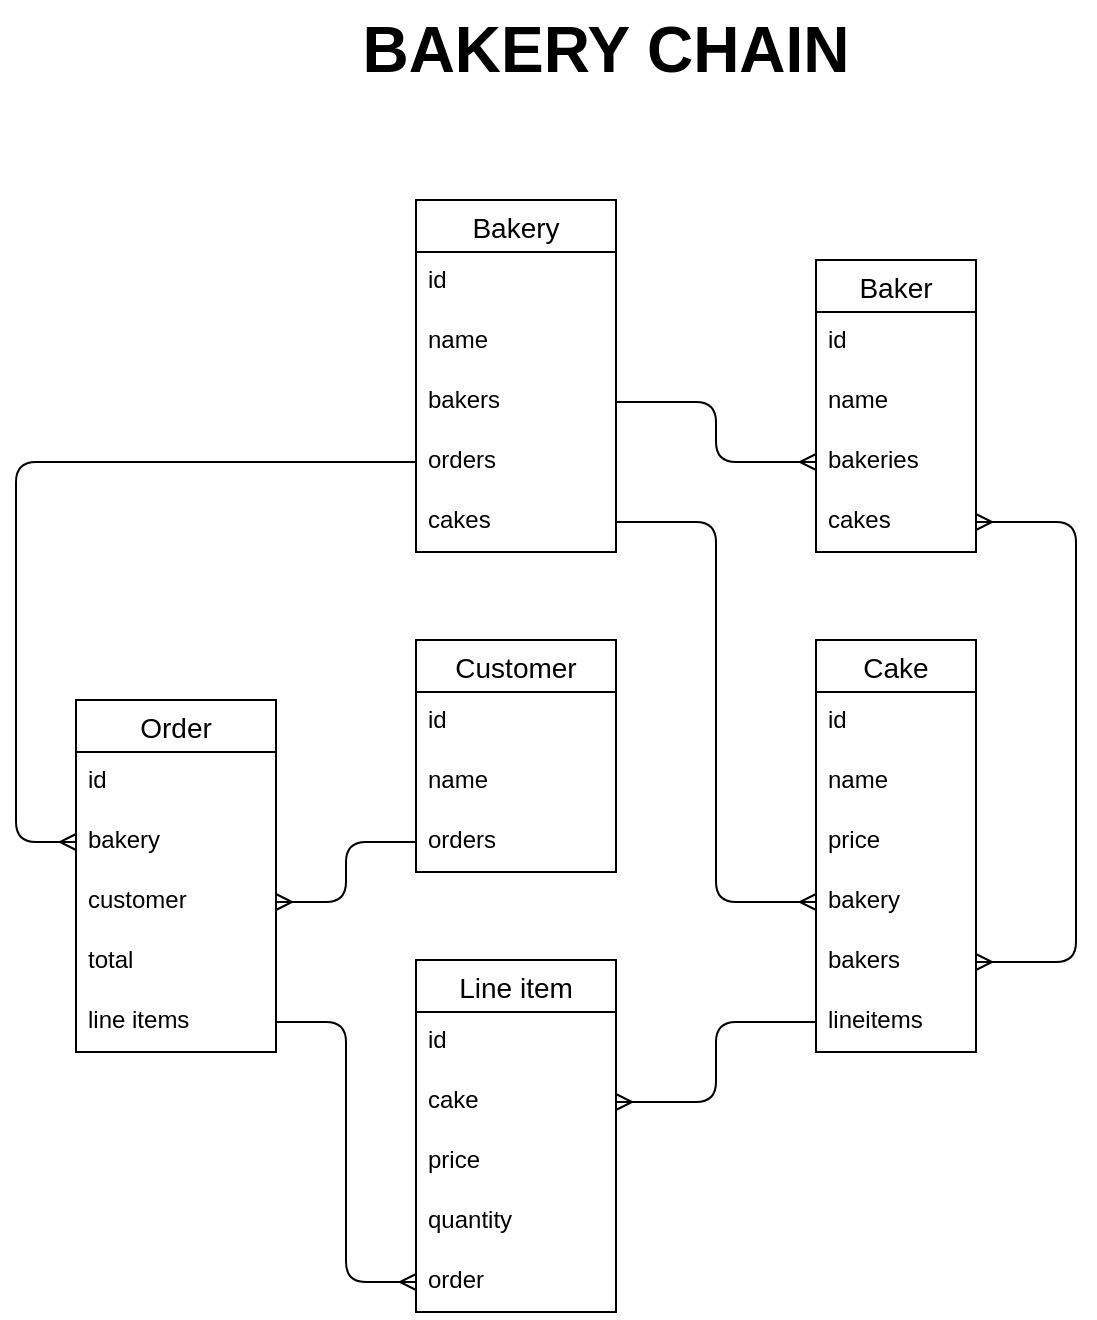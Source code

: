 <mxfile version="14.6.13" type="device"><diagram id="R2lEEEUBdFMjLlhIrx00" name="Page-1"><mxGraphModel dx="1106" dy="2080" grid="1" gridSize="10" guides="1" tooltips="1" connect="1" arrows="1" fold="1" page="1" pageScale="1" pageWidth="850" pageHeight="1100" math="0" shadow="0" extFonts="Permanent Marker^https://fonts.googleapis.com/css?family=Permanent+Marker"><root><mxCell id="0"/><mxCell id="1" parent="0"/><mxCell id="kBxsYk4cJBn89Wh-khyj-1" value="BAKERY CHAIN" style="text;html=1;strokeColor=none;fillColor=none;align=center;verticalAlign=middle;whiteSpace=wrap;rounded=0;fontSize=32;fontStyle=1" vertex="1" parent="1"><mxGeometry x="240" y="-960" width="370" height="50" as="geometry"/></mxCell><mxCell id="kBxsYk4cJBn89Wh-khyj-15" value="Bakery" style="swimlane;fontStyle=0;childLayout=stackLayout;horizontal=1;startSize=26;horizontalStack=0;resizeParent=1;resizeParentMax=0;resizeLast=0;collapsible=1;marginBottom=0;align=center;fontSize=14;" vertex="1" parent="1"><mxGeometry x="330" y="-860" width="100" height="176" as="geometry"/></mxCell><mxCell id="kBxsYk4cJBn89Wh-khyj-16" value="id" style="text;strokeColor=none;fillColor=none;spacingLeft=4;spacingRight=4;overflow=hidden;rotatable=0;points=[[0,0.5],[1,0.5]];portConstraint=eastwest;fontSize=12;" vertex="1" parent="kBxsYk4cJBn89Wh-khyj-15"><mxGeometry y="26" width="100" height="30" as="geometry"/></mxCell><mxCell id="kBxsYk4cJBn89Wh-khyj-17" value="name" style="text;strokeColor=none;fillColor=none;spacingLeft=4;spacingRight=4;overflow=hidden;rotatable=0;points=[[0,0.5],[1,0.5]];portConstraint=eastwest;fontSize=12;" vertex="1" parent="kBxsYk4cJBn89Wh-khyj-15"><mxGeometry y="56" width="100" height="30" as="geometry"/></mxCell><mxCell id="kBxsYk4cJBn89Wh-khyj-18" value="bakers" style="text;strokeColor=none;fillColor=none;spacingLeft=4;spacingRight=4;overflow=hidden;rotatable=0;points=[[0,0.5],[1,0.5]];portConstraint=eastwest;fontSize=12;" vertex="1" parent="kBxsYk4cJBn89Wh-khyj-15"><mxGeometry y="86" width="100" height="30" as="geometry"/></mxCell><mxCell id="kBxsYk4cJBn89Wh-khyj-82" value="orders" style="text;strokeColor=none;fillColor=none;spacingLeft=4;spacingRight=4;overflow=hidden;rotatable=0;points=[[0,0.5],[1,0.5]];portConstraint=eastwest;fontSize=12;" vertex="1" parent="kBxsYk4cJBn89Wh-khyj-15"><mxGeometry y="116" width="100" height="30" as="geometry"/></mxCell><mxCell id="kBxsYk4cJBn89Wh-khyj-19" value="cakes" style="text;strokeColor=none;fillColor=none;spacingLeft=4;spacingRight=4;overflow=hidden;rotatable=0;points=[[0,0.5],[1,0.5]];portConstraint=eastwest;fontSize=12;" vertex="1" parent="kBxsYk4cJBn89Wh-khyj-15"><mxGeometry y="146" width="100" height="30" as="geometry"/></mxCell><mxCell id="kBxsYk4cJBn89Wh-khyj-21" value="Baker" style="swimlane;fontStyle=0;childLayout=stackLayout;horizontal=1;startSize=26;horizontalStack=0;resizeParent=1;resizeParentMax=0;resizeLast=0;collapsible=1;marginBottom=0;align=center;fontSize=14;" vertex="1" parent="1"><mxGeometry x="530" y="-830" width="80" height="146" as="geometry"/></mxCell><mxCell id="kBxsYk4cJBn89Wh-khyj-22" value="id" style="text;strokeColor=none;fillColor=none;spacingLeft=4;spacingRight=4;overflow=hidden;rotatable=0;points=[[0,0.5],[1,0.5]];portConstraint=eastwest;fontSize=12;" vertex="1" parent="kBxsYk4cJBn89Wh-khyj-21"><mxGeometry y="26" width="80" height="30" as="geometry"/></mxCell><mxCell id="kBxsYk4cJBn89Wh-khyj-23" value="name" style="text;strokeColor=none;fillColor=none;spacingLeft=4;spacingRight=4;overflow=hidden;rotatable=0;points=[[0,0.5],[1,0.5]];portConstraint=eastwest;fontSize=12;" vertex="1" parent="kBxsYk4cJBn89Wh-khyj-21"><mxGeometry y="56" width="80" height="30" as="geometry"/></mxCell><mxCell id="kBxsYk4cJBn89Wh-khyj-24" value="bakeries" style="text;strokeColor=none;fillColor=none;spacingLeft=4;spacingRight=4;overflow=hidden;rotatable=0;points=[[0,0.5],[1,0.5]];portConstraint=eastwest;fontSize=12;" vertex="1" parent="kBxsYk4cJBn89Wh-khyj-21"><mxGeometry y="86" width="80" height="30" as="geometry"/></mxCell><mxCell id="kBxsYk4cJBn89Wh-khyj-25" value="cakes" style="text;strokeColor=none;fillColor=none;spacingLeft=4;spacingRight=4;overflow=hidden;rotatable=0;points=[[0,0.5],[1,0.5]];portConstraint=eastwest;fontSize=12;" vertex="1" parent="kBxsYk4cJBn89Wh-khyj-21"><mxGeometry y="116" width="80" height="30" as="geometry"/></mxCell><mxCell id="kBxsYk4cJBn89Wh-khyj-26" value="Cake" style="swimlane;fontStyle=0;childLayout=stackLayout;horizontal=1;startSize=26;horizontalStack=0;resizeParent=1;resizeParentMax=0;resizeLast=0;collapsible=1;marginBottom=0;align=center;fontSize=14;" vertex="1" parent="1"><mxGeometry x="530" y="-640" width="80" height="206" as="geometry"/></mxCell><mxCell id="kBxsYk4cJBn89Wh-khyj-27" value="id" style="text;strokeColor=none;fillColor=none;spacingLeft=4;spacingRight=4;overflow=hidden;rotatable=0;points=[[0,0.5],[1,0.5]];portConstraint=eastwest;fontSize=12;" vertex="1" parent="kBxsYk4cJBn89Wh-khyj-26"><mxGeometry y="26" width="80" height="30" as="geometry"/></mxCell><mxCell id="kBxsYk4cJBn89Wh-khyj-28" value="name" style="text;strokeColor=none;fillColor=none;spacingLeft=4;spacingRight=4;overflow=hidden;rotatable=0;points=[[0,0.5],[1,0.5]];portConstraint=eastwest;fontSize=12;" vertex="1" parent="kBxsYk4cJBn89Wh-khyj-26"><mxGeometry y="56" width="80" height="30" as="geometry"/></mxCell><mxCell id="kBxsYk4cJBn89Wh-khyj-69" value="price" style="text;strokeColor=none;fillColor=none;spacingLeft=4;spacingRight=4;overflow=hidden;rotatable=0;points=[[0,0.5],[1,0.5]];portConstraint=eastwest;fontSize=12;" vertex="1" parent="kBxsYk4cJBn89Wh-khyj-26"><mxGeometry y="86" width="80" height="30" as="geometry"/></mxCell><mxCell id="kBxsYk4cJBn89Wh-khyj-77" value="bakery" style="text;strokeColor=none;fillColor=none;spacingLeft=4;spacingRight=4;overflow=hidden;rotatable=0;points=[[0,0.5],[1,0.5]];portConstraint=eastwest;fontSize=12;" vertex="1" parent="kBxsYk4cJBn89Wh-khyj-26"><mxGeometry y="116" width="80" height="30" as="geometry"/></mxCell><mxCell id="kBxsYk4cJBn89Wh-khyj-30" value="bakers" style="text;strokeColor=none;fillColor=none;spacingLeft=4;spacingRight=4;overflow=hidden;rotatable=0;points=[[0,0.5],[1,0.5]];portConstraint=eastwest;fontSize=12;" vertex="1" parent="kBxsYk4cJBn89Wh-khyj-26"><mxGeometry y="146" width="80" height="30" as="geometry"/></mxCell><mxCell id="kBxsYk4cJBn89Wh-khyj-72" value="lineitems" style="text;strokeColor=none;fillColor=none;spacingLeft=4;spacingRight=4;overflow=hidden;rotatable=0;points=[[0,0.5],[1,0.5]];portConstraint=eastwest;fontSize=12;" vertex="1" parent="kBxsYk4cJBn89Wh-khyj-26"><mxGeometry y="176" width="80" height="30" as="geometry"/></mxCell><mxCell id="kBxsYk4cJBn89Wh-khyj-40" value="" style="edgeStyle=elbowEdgeStyle;fontSize=12;html=1;endArrow=ERmany;startArrow=ERmany;" edge="1" parent="1" source="kBxsYk4cJBn89Wh-khyj-25" target="kBxsYk4cJBn89Wh-khyj-30"><mxGeometry width="100" height="100" relative="1" as="geometry"><mxPoint x="425.5" y="-400" as="sourcePoint"/><mxPoint x="525.5" y="-500" as="targetPoint"/><Array as="points"><mxPoint x="660" y="-590"/></Array></mxGeometry></mxCell><mxCell id="kBxsYk4cJBn89Wh-khyj-42" value="" style="edgeStyle=elbowEdgeStyle;fontSize=12;html=1;endArrow=ERmany;startArrow=none;startFill=0;" edge="1" parent="1" source="kBxsYk4cJBn89Wh-khyj-18" target="kBxsYk4cJBn89Wh-khyj-24"><mxGeometry width="100" height="100" relative="1" as="geometry"><mxPoint x="360.5" y="-730" as="sourcePoint"/><mxPoint x="460.5" y="-830" as="targetPoint"/></mxGeometry></mxCell><mxCell id="kBxsYk4cJBn89Wh-khyj-43" value="Order" style="swimlane;fontStyle=0;childLayout=stackLayout;horizontal=1;startSize=26;horizontalStack=0;resizeParent=1;resizeParentMax=0;resizeLast=0;collapsible=1;marginBottom=0;align=center;fontSize=14;" vertex="1" parent="1"><mxGeometry x="160" y="-610" width="100" height="176" as="geometry"/></mxCell><mxCell id="kBxsYk4cJBn89Wh-khyj-80" value="id" style="text;strokeColor=none;fillColor=none;spacingLeft=4;spacingRight=4;overflow=hidden;rotatable=0;points=[[0,0.5],[1,0.5]];portConstraint=eastwest;fontSize=12;" vertex="1" parent="kBxsYk4cJBn89Wh-khyj-43"><mxGeometry y="26" width="100" height="30" as="geometry"/></mxCell><mxCell id="kBxsYk4cJBn89Wh-khyj-44" value="bakery" style="text;strokeColor=none;fillColor=none;spacingLeft=4;spacingRight=4;overflow=hidden;rotatable=0;points=[[0,0.5],[1,0.5]];portConstraint=eastwest;fontSize=12;" vertex="1" parent="kBxsYk4cJBn89Wh-khyj-43"><mxGeometry y="56" width="100" height="30" as="geometry"/></mxCell><mxCell id="kBxsYk4cJBn89Wh-khyj-45" value="customer" style="text;strokeColor=none;fillColor=none;spacingLeft=4;spacingRight=4;overflow=hidden;rotatable=0;points=[[0,0.5],[1,0.5]];portConstraint=eastwest;fontSize=12;" vertex="1" parent="kBxsYk4cJBn89Wh-khyj-43"><mxGeometry y="86" width="100" height="30" as="geometry"/></mxCell><mxCell id="kBxsYk4cJBn89Wh-khyj-74" value="total" style="text;strokeColor=none;fillColor=none;spacingLeft=4;spacingRight=4;overflow=hidden;rotatable=0;points=[[0,0.5],[1,0.5]];portConstraint=eastwest;fontSize=12;" vertex="1" parent="kBxsYk4cJBn89Wh-khyj-43"><mxGeometry y="116" width="100" height="30" as="geometry"/></mxCell><mxCell id="kBxsYk4cJBn89Wh-khyj-46" value="line items" style="text;strokeColor=none;fillColor=none;spacingLeft=4;spacingRight=4;overflow=hidden;rotatable=0;points=[[0,0.5],[1,0.5]];portConstraint=eastwest;fontSize=12;" vertex="1" parent="kBxsYk4cJBn89Wh-khyj-43"><mxGeometry y="146" width="100" height="30" as="geometry"/></mxCell><mxCell id="kBxsYk4cJBn89Wh-khyj-60" value="Line item" style="swimlane;fontStyle=0;childLayout=stackLayout;horizontal=1;startSize=26;horizontalStack=0;resizeParent=1;resizeParentMax=0;resizeLast=0;collapsible=1;marginBottom=0;align=center;fontSize=14;" vertex="1" parent="1"><mxGeometry x="330" y="-480" width="100" height="176" as="geometry"/></mxCell><mxCell id="kBxsYk4cJBn89Wh-khyj-61" value="id" style="text;strokeColor=none;fillColor=none;spacingLeft=4;spacingRight=4;overflow=hidden;rotatable=0;points=[[0,0.5],[1,0.5]];portConstraint=eastwest;fontSize=12;" vertex="1" parent="kBxsYk4cJBn89Wh-khyj-60"><mxGeometry y="26" width="100" height="30" as="geometry"/></mxCell><mxCell id="kBxsYk4cJBn89Wh-khyj-76" value="cake" style="text;strokeColor=none;fillColor=none;spacingLeft=4;spacingRight=4;overflow=hidden;rotatable=0;points=[[0,0.5],[1,0.5]];portConstraint=eastwest;fontSize=12;" vertex="1" parent="kBxsYk4cJBn89Wh-khyj-60"><mxGeometry y="56" width="100" height="30" as="geometry"/></mxCell><mxCell id="kBxsYk4cJBn89Wh-khyj-62" value="price" style="text;strokeColor=none;fillColor=none;spacingLeft=4;spacingRight=4;overflow=hidden;rotatable=0;points=[[0,0.5],[1,0.5]];portConstraint=eastwest;fontSize=12;" vertex="1" parent="kBxsYk4cJBn89Wh-khyj-60"><mxGeometry y="86" width="100" height="30" as="geometry"/></mxCell><mxCell id="kBxsYk4cJBn89Wh-khyj-63" value="quantity" style="text;strokeColor=none;fillColor=none;spacingLeft=4;spacingRight=4;overflow=hidden;rotatable=0;points=[[0,0.5],[1,0.5]];portConstraint=eastwest;fontSize=12;" vertex="1" parent="kBxsYk4cJBn89Wh-khyj-60"><mxGeometry y="116" width="100" height="30" as="geometry"/></mxCell><mxCell id="kBxsYk4cJBn89Wh-khyj-71" value="order&#10;" style="text;strokeColor=none;fillColor=none;spacingLeft=4;spacingRight=4;overflow=hidden;rotatable=0;points=[[0,0.5],[1,0.5]];portConstraint=eastwest;fontSize=12;" vertex="1" parent="kBxsYk4cJBn89Wh-khyj-60"><mxGeometry y="146" width="100" height="30" as="geometry"/></mxCell><mxCell id="kBxsYk4cJBn89Wh-khyj-64" value="Customer" style="swimlane;fontStyle=0;childLayout=stackLayout;horizontal=1;startSize=26;horizontalStack=0;resizeParent=1;resizeParentMax=0;resizeLast=0;collapsible=1;marginBottom=0;align=center;fontSize=14;" vertex="1" parent="1"><mxGeometry x="330" y="-640" width="100" height="116" as="geometry"/></mxCell><mxCell id="kBxsYk4cJBn89Wh-khyj-65" value="id" style="text;strokeColor=none;fillColor=none;spacingLeft=4;spacingRight=4;overflow=hidden;rotatable=0;points=[[0,0.5],[1,0.5]];portConstraint=eastwest;fontSize=12;" vertex="1" parent="kBxsYk4cJBn89Wh-khyj-64"><mxGeometry y="26" width="100" height="30" as="geometry"/></mxCell><mxCell id="kBxsYk4cJBn89Wh-khyj-75" value="name" style="text;strokeColor=none;fillColor=none;spacingLeft=4;spacingRight=4;overflow=hidden;rotatable=0;points=[[0,0.5],[1,0.5]];portConstraint=eastwest;fontSize=12;" vertex="1" parent="kBxsYk4cJBn89Wh-khyj-64"><mxGeometry y="56" width="100" height="30" as="geometry"/></mxCell><mxCell id="kBxsYk4cJBn89Wh-khyj-66" value="orders" style="text;strokeColor=none;fillColor=none;spacingLeft=4;spacingRight=4;overflow=hidden;rotatable=0;points=[[0,0.5],[1,0.5]];portConstraint=eastwest;fontSize=12;" vertex="1" parent="kBxsYk4cJBn89Wh-khyj-64"><mxGeometry y="86" width="100" height="30" as="geometry"/></mxCell><mxCell id="kBxsYk4cJBn89Wh-khyj-68" value="" style="edgeStyle=elbowEdgeStyle;fontSize=12;html=1;endArrow=ERmany;exitX=0;exitY=0.5;exitDx=0;exitDy=0;" edge="1" parent="1" source="kBxsYk4cJBn89Wh-khyj-66" target="kBxsYk4cJBn89Wh-khyj-45"><mxGeometry width="100" height="100" relative="1" as="geometry"><mxPoint x="380" y="-390" as="sourcePoint"/><mxPoint x="480" y="-490" as="targetPoint"/></mxGeometry></mxCell><mxCell id="kBxsYk4cJBn89Wh-khyj-70" value="" style="edgeStyle=elbowEdgeStyle;fontSize=12;html=1;endArrow=ERmany;exitX=1;exitY=0.5;exitDx=0;exitDy=0;entryX=0;entryY=0.5;entryDx=0;entryDy=0;" edge="1" parent="1" source="kBxsYk4cJBn89Wh-khyj-46" target="kBxsYk4cJBn89Wh-khyj-71"><mxGeometry width="100" height="100" relative="1" as="geometry"><mxPoint x="380" y="-390" as="sourcePoint"/><mxPoint x="480" y="-490" as="targetPoint"/></mxGeometry></mxCell><mxCell id="kBxsYk4cJBn89Wh-khyj-73" value="" style="edgeStyle=elbowEdgeStyle;fontSize=12;html=1;endArrow=ERmany;exitX=0;exitY=0.5;exitDx=0;exitDy=0;entryX=1;entryY=0.5;entryDx=0;entryDy=0;" edge="1" parent="1" source="kBxsYk4cJBn89Wh-khyj-72" target="kBxsYk4cJBn89Wh-khyj-76"><mxGeometry width="100" height="100" relative="1" as="geometry"><mxPoint x="380" y="-390" as="sourcePoint"/><mxPoint x="570" y="-330" as="targetPoint"/></mxGeometry></mxCell><mxCell id="kBxsYk4cJBn89Wh-khyj-78" value="" style="edgeStyle=elbowEdgeStyle;fontSize=12;html=1;endArrow=ERmany;exitX=1;exitY=0.5;exitDx=0;exitDy=0;entryX=0;entryY=0.5;entryDx=0;entryDy=0;" edge="1" parent="1" source="kBxsYk4cJBn89Wh-khyj-19" target="kBxsYk4cJBn89Wh-khyj-77"><mxGeometry width="100" height="100" relative="1" as="geometry"><mxPoint x="370" y="-430" as="sourcePoint"/><mxPoint x="470" y="-530" as="targetPoint"/></mxGeometry></mxCell><mxCell id="kBxsYk4cJBn89Wh-khyj-81" value="" style="edgeStyle=elbowEdgeStyle;fontSize=12;html=1;endArrow=ERmany;entryX=0;entryY=0.5;entryDx=0;entryDy=0;exitX=0;exitY=0.5;exitDx=0;exitDy=0;" edge="1" parent="1" source="kBxsYk4cJBn89Wh-khyj-82" target="kBxsYk4cJBn89Wh-khyj-44"><mxGeometry width="100" height="100" relative="1" as="geometry"><mxPoint x="280" y="-700" as="sourcePoint"/><mxPoint x="470" y="-550" as="targetPoint"/><Array as="points"><mxPoint x="130" y="-620"/></Array></mxGeometry></mxCell></root></mxGraphModel></diagram></mxfile>